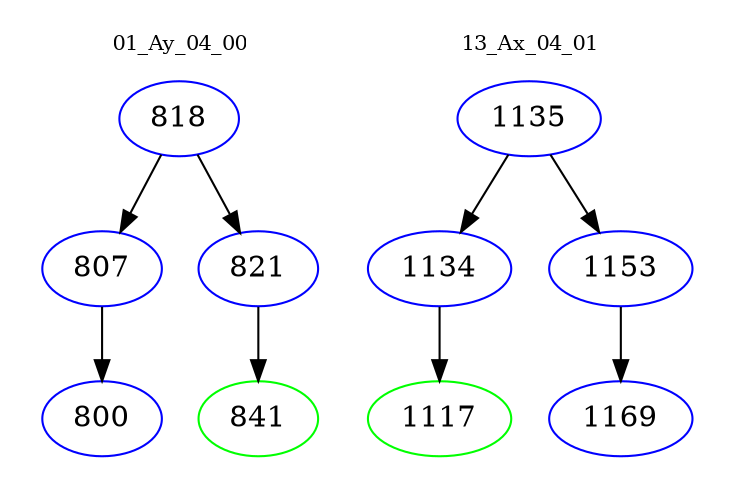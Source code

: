 digraph{
subgraph cluster_0 {
color = white
label = "01_Ay_04_00";
fontsize=10;
T0_818 [label="818", color="blue"]
T0_818 -> T0_807 [color="black"]
T0_807 [label="807", color="blue"]
T0_807 -> T0_800 [color="black"]
T0_800 [label="800", color="blue"]
T0_818 -> T0_821 [color="black"]
T0_821 [label="821", color="blue"]
T0_821 -> T0_841 [color="black"]
T0_841 [label="841", color="green"]
}
subgraph cluster_1 {
color = white
label = "13_Ax_04_01";
fontsize=10;
T1_1135 [label="1135", color="blue"]
T1_1135 -> T1_1134 [color="black"]
T1_1134 [label="1134", color="blue"]
T1_1134 -> T1_1117 [color="black"]
T1_1117 [label="1117", color="green"]
T1_1135 -> T1_1153 [color="black"]
T1_1153 [label="1153", color="blue"]
T1_1153 -> T1_1169 [color="black"]
T1_1169 [label="1169", color="blue"]
}
}
